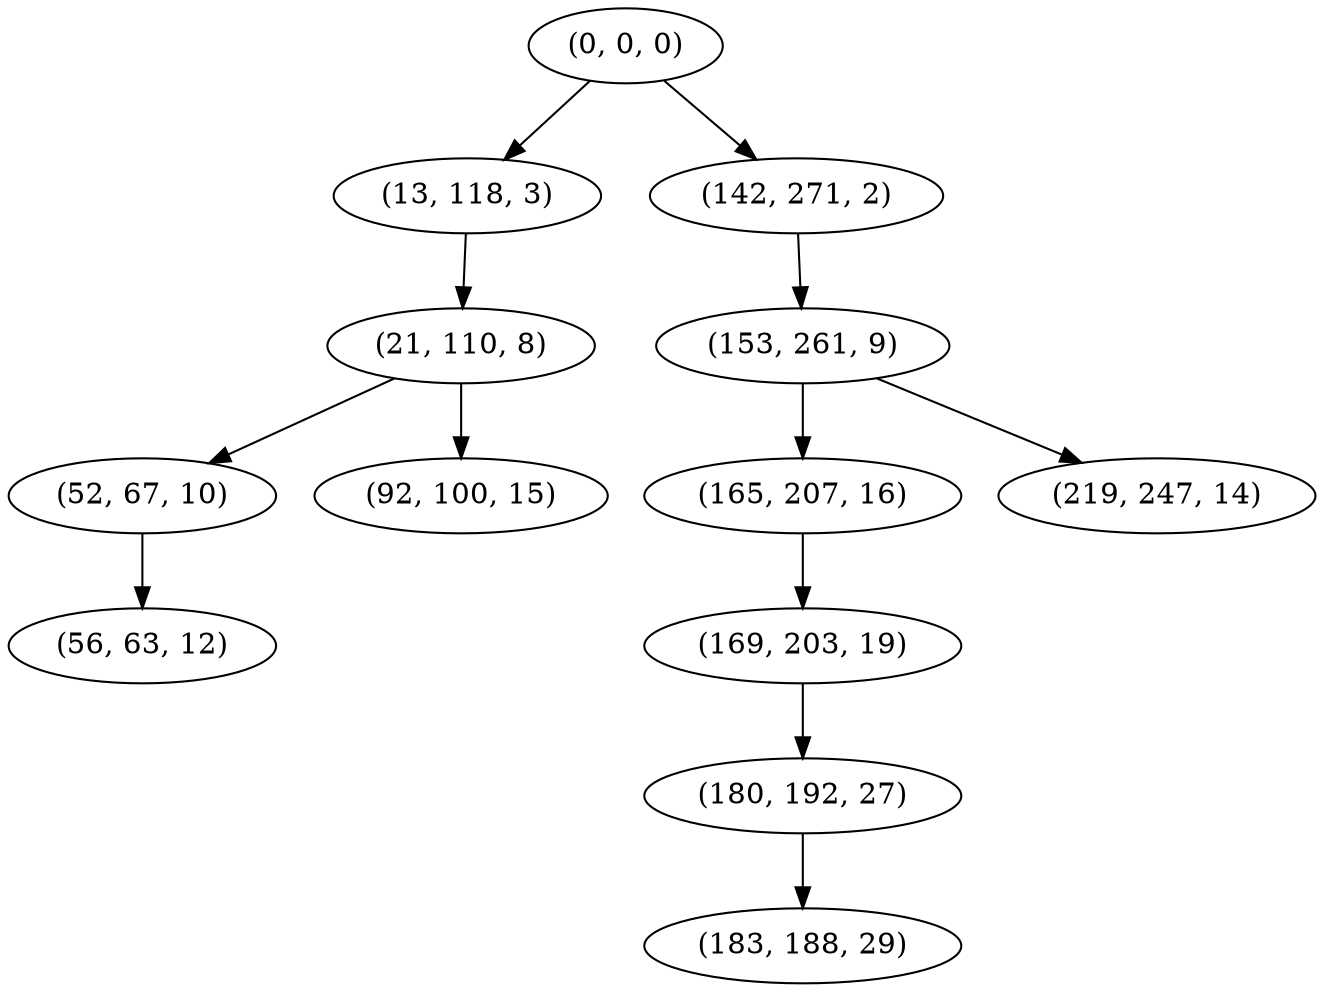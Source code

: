 digraph tree {
    "(0, 0, 0)";
    "(13, 118, 3)";
    "(21, 110, 8)";
    "(52, 67, 10)";
    "(56, 63, 12)";
    "(92, 100, 15)";
    "(142, 271, 2)";
    "(153, 261, 9)";
    "(165, 207, 16)";
    "(169, 203, 19)";
    "(180, 192, 27)";
    "(183, 188, 29)";
    "(219, 247, 14)";
    "(0, 0, 0)" -> "(13, 118, 3)";
    "(0, 0, 0)" -> "(142, 271, 2)";
    "(13, 118, 3)" -> "(21, 110, 8)";
    "(21, 110, 8)" -> "(52, 67, 10)";
    "(21, 110, 8)" -> "(92, 100, 15)";
    "(52, 67, 10)" -> "(56, 63, 12)";
    "(142, 271, 2)" -> "(153, 261, 9)";
    "(153, 261, 9)" -> "(165, 207, 16)";
    "(153, 261, 9)" -> "(219, 247, 14)";
    "(165, 207, 16)" -> "(169, 203, 19)";
    "(169, 203, 19)" -> "(180, 192, 27)";
    "(180, 192, 27)" -> "(183, 188, 29)";
}
